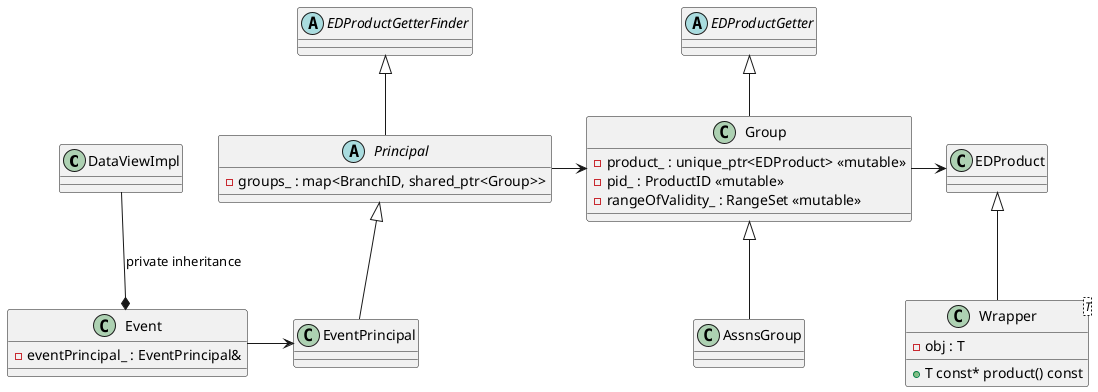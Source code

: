 @startuml
DataViewImpl --* Event: private inheritance
class Event {
  -eventPrincipal_ : EventPrincipal&
}
Event -> EventPrincipal
abstract class Principal {
  - groups_ : map<BranchID, shared_ptr<Group>>
}
Principal <|-- EventPrincipal
abstract class EDProductGetterFinder
EDProductGetterFinder <|-- Principal

Principal -> Group
abstract class EDProductGetter
EDProductGetter <|-- Group
Group <|-- AssnsGroup

class Group {
  - product_ : unique_ptr<EDProduct> <<mutable>>
  - pid_ : ProductID <<mutable>>
  - rangeOfValidity_ : RangeSet <<mutable>>  
}

Group -> EDProduct
class Wrapper<T>{
  -obj : T
  +T const* product() const
}
EDProduct <|-- Wrapper
@enduml